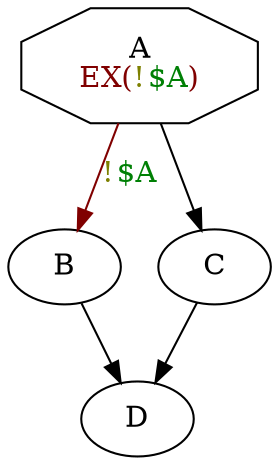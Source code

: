 digraph system {
N0 [label=<A<BR/><FONT COLOR="0.0 1 0.5">EX(<FONT COLOR="0.17 1 0.5">!<FONT COLOR="0.34 1 0.5">$A</FONT></FONT>)</FONT>>,shape=octagon]
N1 [label=<B>]
N2 [label=<D>]
N3 [label=<C>]
N0 -> N3
N1 -> N2
N3 -> N2
N0 -> N1 [color="0.0 1 0.5",label=<<FONT COLOR="0.17 1 0.5">!<FONT COLOR="0.34 1 0.5">$A</FONT></FONT>>]
}
